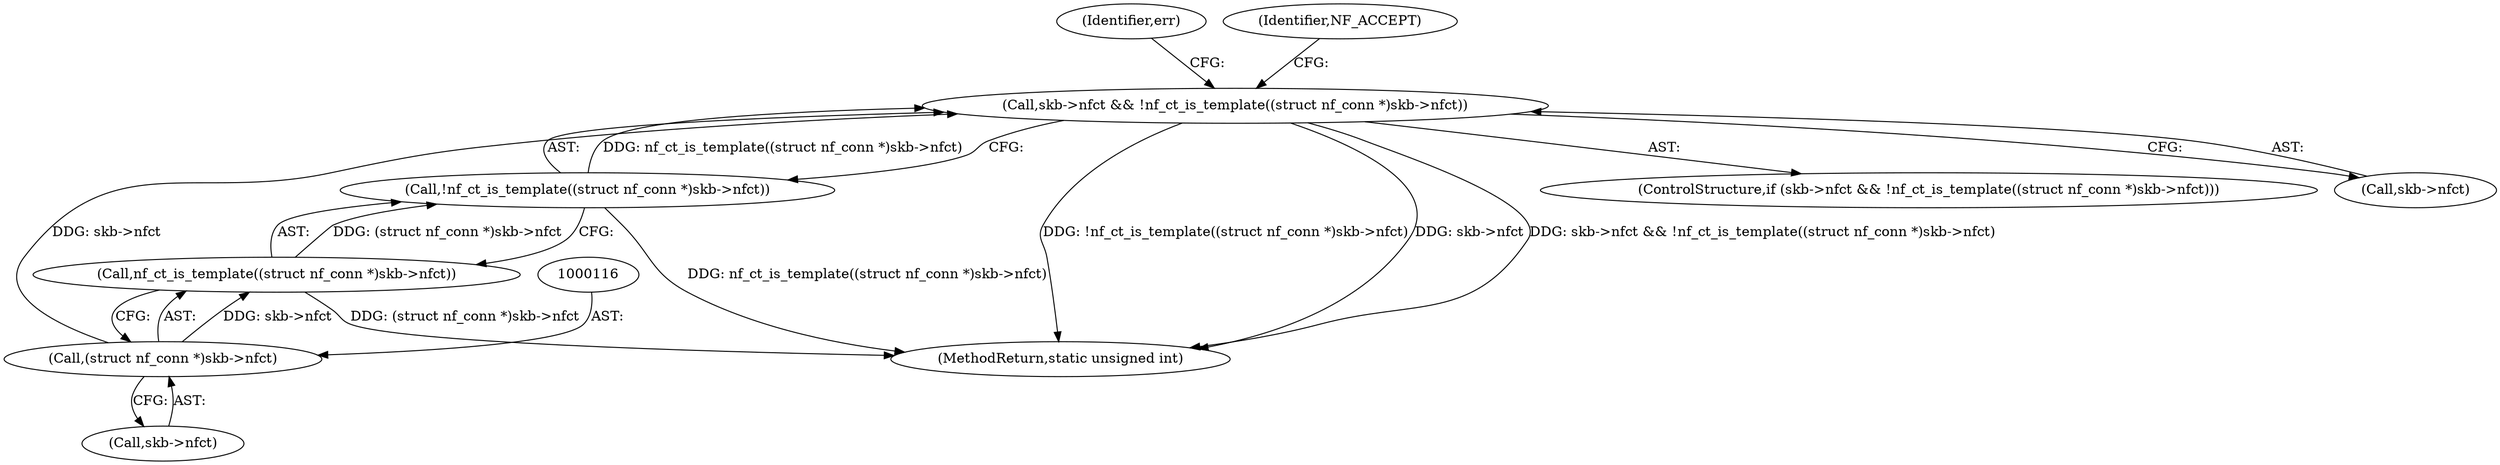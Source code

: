 digraph "0_linux_9b57da0630c9fd36ed7a20fc0f98dc82cc0777fa_0@pointer" {
"1000109" [label="(Call,skb->nfct && !nf_ct_is_template((struct nf_conn *)skb->nfct))"];
"1000115" [label="(Call,(struct nf_conn *)skb->nfct)"];
"1000113" [label="(Call,!nf_ct_is_template((struct nf_conn *)skb->nfct))"];
"1000114" [label="(Call,nf_ct_is_template((struct nf_conn *)skb->nfct))"];
"1000108" [label="(ControlStructure,if (skb->nfct && !nf_ct_is_template((struct nf_conn *)skb->nfct)))"];
"1000110" [label="(Call,skb->nfct)"];
"1000115" [label="(Call,(struct nf_conn *)skb->nfct)"];
"1000109" [label="(Call,skb->nfct && !nf_ct_is_template((struct nf_conn *)skb->nfct))"];
"1000148" [label="(MethodReturn,static unsigned int)"];
"1000117" [label="(Call,skb->nfct)"];
"1000113" [label="(Call,!nf_ct_is_template((struct nf_conn *)skb->nfct))"];
"1000123" [label="(Identifier,err)"];
"1000121" [label="(Identifier,NF_ACCEPT)"];
"1000114" [label="(Call,nf_ct_is_template((struct nf_conn *)skb->nfct))"];
"1000109" -> "1000108"  [label="AST: "];
"1000109" -> "1000110"  [label="CFG: "];
"1000109" -> "1000113"  [label="CFG: "];
"1000110" -> "1000109"  [label="AST: "];
"1000113" -> "1000109"  [label="AST: "];
"1000121" -> "1000109"  [label="CFG: "];
"1000123" -> "1000109"  [label="CFG: "];
"1000109" -> "1000148"  [label="DDG: !nf_ct_is_template((struct nf_conn *)skb->nfct)"];
"1000109" -> "1000148"  [label="DDG: skb->nfct"];
"1000109" -> "1000148"  [label="DDG: skb->nfct && !nf_ct_is_template((struct nf_conn *)skb->nfct)"];
"1000115" -> "1000109"  [label="DDG: skb->nfct"];
"1000113" -> "1000109"  [label="DDG: nf_ct_is_template((struct nf_conn *)skb->nfct)"];
"1000115" -> "1000114"  [label="AST: "];
"1000115" -> "1000117"  [label="CFG: "];
"1000116" -> "1000115"  [label="AST: "];
"1000117" -> "1000115"  [label="AST: "];
"1000114" -> "1000115"  [label="CFG: "];
"1000115" -> "1000114"  [label="DDG: skb->nfct"];
"1000113" -> "1000114"  [label="CFG: "];
"1000114" -> "1000113"  [label="AST: "];
"1000113" -> "1000148"  [label="DDG: nf_ct_is_template((struct nf_conn *)skb->nfct)"];
"1000114" -> "1000113"  [label="DDG: (struct nf_conn *)skb->nfct"];
"1000114" -> "1000148"  [label="DDG: (struct nf_conn *)skb->nfct"];
}
